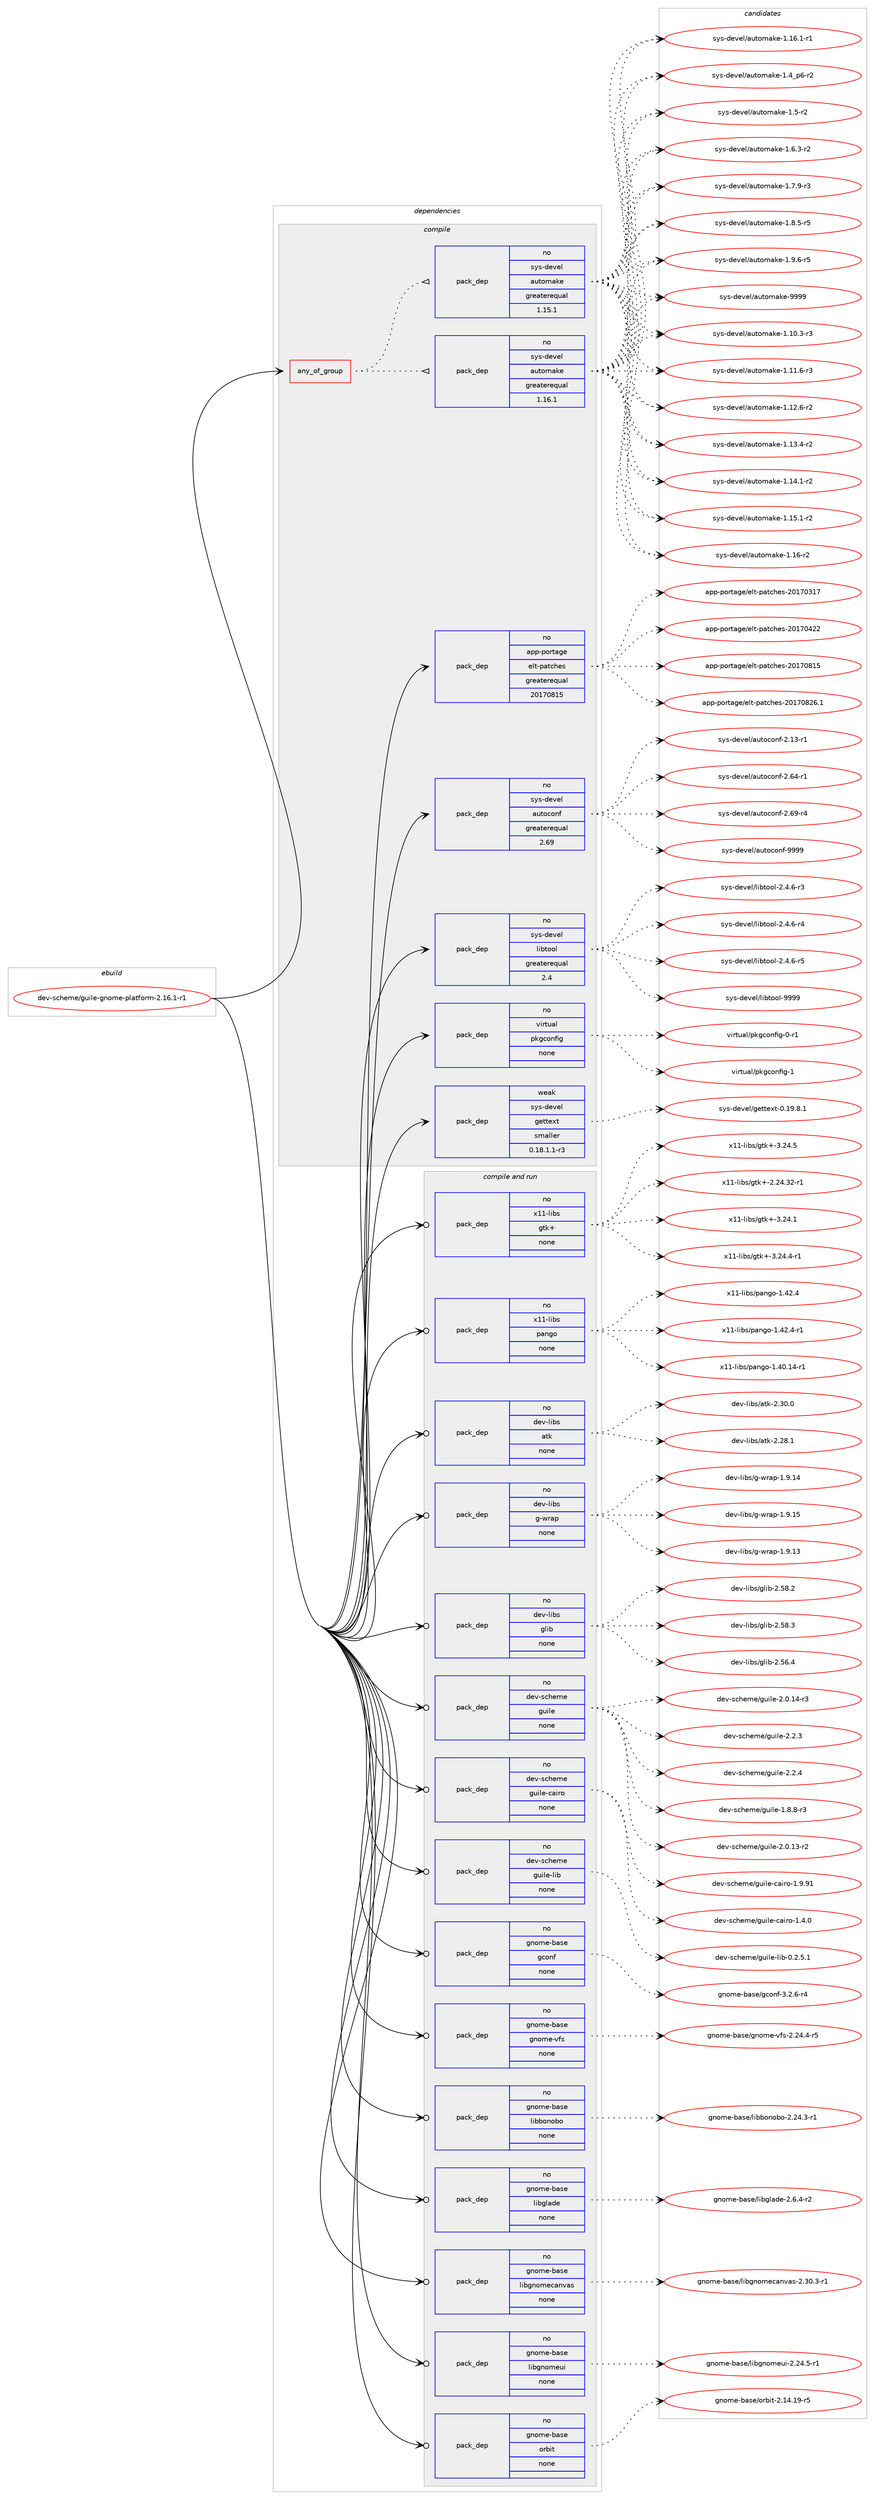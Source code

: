 digraph prolog {

# *************
# Graph options
# *************

newrank=true;
concentrate=true;
compound=true;
graph [rankdir=LR,fontname=Helvetica,fontsize=10,ranksep=1.5];#, ranksep=2.5, nodesep=0.2];
edge  [arrowhead=vee];
node  [fontname=Helvetica,fontsize=10];

# **********
# The ebuild
# **********

subgraph cluster_leftcol {
color=gray;
rank=same;
label=<<i>ebuild</i>>;
id [label="dev-scheme/guile-gnome-platform-2.16.1-r1", color=red, width=4, href="../dev-scheme/guile-gnome-platform-2.16.1-r1.svg"];
}

# ****************
# The dependencies
# ****************

subgraph cluster_midcol {
color=gray;
label=<<i>dependencies</i>>;
subgraph cluster_compile {
fillcolor="#eeeeee";
style=filled;
label=<<i>compile</i>>;
subgraph any22959 {
dependency1538605 [label=<<TABLE BORDER="0" CELLBORDER="1" CELLSPACING="0" CELLPADDING="4"><TR><TD CELLPADDING="10">any_of_group</TD></TR></TABLE>>, shape=none, color=red];subgraph pack1092164 {
dependency1538606 [label=<<TABLE BORDER="0" CELLBORDER="1" CELLSPACING="0" CELLPADDING="4" WIDTH="220"><TR><TD ROWSPAN="6" CELLPADDING="30">pack_dep</TD></TR><TR><TD WIDTH="110">no</TD></TR><TR><TD>sys-devel</TD></TR><TR><TD>automake</TD></TR><TR><TD>greaterequal</TD></TR><TR><TD>1.16.1</TD></TR></TABLE>>, shape=none, color=blue];
}
dependency1538605:e -> dependency1538606:w [weight=20,style="dotted",arrowhead="oinv"];
subgraph pack1092165 {
dependency1538607 [label=<<TABLE BORDER="0" CELLBORDER="1" CELLSPACING="0" CELLPADDING="4" WIDTH="220"><TR><TD ROWSPAN="6" CELLPADDING="30">pack_dep</TD></TR><TR><TD WIDTH="110">no</TD></TR><TR><TD>sys-devel</TD></TR><TR><TD>automake</TD></TR><TR><TD>greaterequal</TD></TR><TR><TD>1.15.1</TD></TR></TABLE>>, shape=none, color=blue];
}
dependency1538605:e -> dependency1538607:w [weight=20,style="dotted",arrowhead="oinv"];
}
id:e -> dependency1538605:w [weight=20,style="solid",arrowhead="vee"];
subgraph pack1092166 {
dependency1538608 [label=<<TABLE BORDER="0" CELLBORDER="1" CELLSPACING="0" CELLPADDING="4" WIDTH="220"><TR><TD ROWSPAN="6" CELLPADDING="30">pack_dep</TD></TR><TR><TD WIDTH="110">no</TD></TR><TR><TD>app-portage</TD></TR><TR><TD>elt-patches</TD></TR><TR><TD>greaterequal</TD></TR><TR><TD>20170815</TD></TR></TABLE>>, shape=none, color=blue];
}
id:e -> dependency1538608:w [weight=20,style="solid",arrowhead="vee"];
subgraph pack1092167 {
dependency1538609 [label=<<TABLE BORDER="0" CELLBORDER="1" CELLSPACING="0" CELLPADDING="4" WIDTH="220"><TR><TD ROWSPAN="6" CELLPADDING="30">pack_dep</TD></TR><TR><TD WIDTH="110">no</TD></TR><TR><TD>sys-devel</TD></TR><TR><TD>autoconf</TD></TR><TR><TD>greaterequal</TD></TR><TR><TD>2.69</TD></TR></TABLE>>, shape=none, color=blue];
}
id:e -> dependency1538609:w [weight=20,style="solid",arrowhead="vee"];
subgraph pack1092168 {
dependency1538610 [label=<<TABLE BORDER="0" CELLBORDER="1" CELLSPACING="0" CELLPADDING="4" WIDTH="220"><TR><TD ROWSPAN="6" CELLPADDING="30">pack_dep</TD></TR><TR><TD WIDTH="110">no</TD></TR><TR><TD>sys-devel</TD></TR><TR><TD>libtool</TD></TR><TR><TD>greaterequal</TD></TR><TR><TD>2.4</TD></TR></TABLE>>, shape=none, color=blue];
}
id:e -> dependency1538610:w [weight=20,style="solid",arrowhead="vee"];
subgraph pack1092169 {
dependency1538611 [label=<<TABLE BORDER="0" CELLBORDER="1" CELLSPACING="0" CELLPADDING="4" WIDTH="220"><TR><TD ROWSPAN="6" CELLPADDING="30">pack_dep</TD></TR><TR><TD WIDTH="110">no</TD></TR><TR><TD>virtual</TD></TR><TR><TD>pkgconfig</TD></TR><TR><TD>none</TD></TR><TR><TD></TD></TR></TABLE>>, shape=none, color=blue];
}
id:e -> dependency1538611:w [weight=20,style="solid",arrowhead="vee"];
subgraph pack1092170 {
dependency1538612 [label=<<TABLE BORDER="0" CELLBORDER="1" CELLSPACING="0" CELLPADDING="4" WIDTH="220"><TR><TD ROWSPAN="6" CELLPADDING="30">pack_dep</TD></TR><TR><TD WIDTH="110">weak</TD></TR><TR><TD>sys-devel</TD></TR><TR><TD>gettext</TD></TR><TR><TD>smaller</TD></TR><TR><TD>0.18.1.1-r3</TD></TR></TABLE>>, shape=none, color=blue];
}
id:e -> dependency1538612:w [weight=20,style="solid",arrowhead="vee"];
}
subgraph cluster_compileandrun {
fillcolor="#eeeeee";
style=filled;
label=<<i>compile and run</i>>;
subgraph pack1092171 {
dependency1538613 [label=<<TABLE BORDER="0" CELLBORDER="1" CELLSPACING="0" CELLPADDING="4" WIDTH="220"><TR><TD ROWSPAN="6" CELLPADDING="30">pack_dep</TD></TR><TR><TD WIDTH="110">no</TD></TR><TR><TD>dev-libs</TD></TR><TR><TD>atk</TD></TR><TR><TD>none</TD></TR><TR><TD></TD></TR></TABLE>>, shape=none, color=blue];
}
id:e -> dependency1538613:w [weight=20,style="solid",arrowhead="odotvee"];
subgraph pack1092172 {
dependency1538614 [label=<<TABLE BORDER="0" CELLBORDER="1" CELLSPACING="0" CELLPADDING="4" WIDTH="220"><TR><TD ROWSPAN="6" CELLPADDING="30">pack_dep</TD></TR><TR><TD WIDTH="110">no</TD></TR><TR><TD>dev-libs</TD></TR><TR><TD>g-wrap</TD></TR><TR><TD>none</TD></TR><TR><TD></TD></TR></TABLE>>, shape=none, color=blue];
}
id:e -> dependency1538614:w [weight=20,style="solid",arrowhead="odotvee"];
subgraph pack1092173 {
dependency1538615 [label=<<TABLE BORDER="0" CELLBORDER="1" CELLSPACING="0" CELLPADDING="4" WIDTH="220"><TR><TD ROWSPAN="6" CELLPADDING="30">pack_dep</TD></TR><TR><TD WIDTH="110">no</TD></TR><TR><TD>dev-libs</TD></TR><TR><TD>glib</TD></TR><TR><TD>none</TD></TR><TR><TD></TD></TR></TABLE>>, shape=none, color=blue];
}
id:e -> dependency1538615:w [weight=20,style="solid",arrowhead="odotvee"];
subgraph pack1092174 {
dependency1538616 [label=<<TABLE BORDER="0" CELLBORDER="1" CELLSPACING="0" CELLPADDING="4" WIDTH="220"><TR><TD ROWSPAN="6" CELLPADDING="30">pack_dep</TD></TR><TR><TD WIDTH="110">no</TD></TR><TR><TD>dev-scheme</TD></TR><TR><TD>guile</TD></TR><TR><TD>none</TD></TR><TR><TD></TD></TR></TABLE>>, shape=none, color=blue];
}
id:e -> dependency1538616:w [weight=20,style="solid",arrowhead="odotvee"];
subgraph pack1092175 {
dependency1538617 [label=<<TABLE BORDER="0" CELLBORDER="1" CELLSPACING="0" CELLPADDING="4" WIDTH="220"><TR><TD ROWSPAN="6" CELLPADDING="30">pack_dep</TD></TR><TR><TD WIDTH="110">no</TD></TR><TR><TD>dev-scheme</TD></TR><TR><TD>guile-cairo</TD></TR><TR><TD>none</TD></TR><TR><TD></TD></TR></TABLE>>, shape=none, color=blue];
}
id:e -> dependency1538617:w [weight=20,style="solid",arrowhead="odotvee"];
subgraph pack1092176 {
dependency1538618 [label=<<TABLE BORDER="0" CELLBORDER="1" CELLSPACING="0" CELLPADDING="4" WIDTH="220"><TR><TD ROWSPAN="6" CELLPADDING="30">pack_dep</TD></TR><TR><TD WIDTH="110">no</TD></TR><TR><TD>dev-scheme</TD></TR><TR><TD>guile-lib</TD></TR><TR><TD>none</TD></TR><TR><TD></TD></TR></TABLE>>, shape=none, color=blue];
}
id:e -> dependency1538618:w [weight=20,style="solid",arrowhead="odotvee"];
subgraph pack1092177 {
dependency1538619 [label=<<TABLE BORDER="0" CELLBORDER="1" CELLSPACING="0" CELLPADDING="4" WIDTH="220"><TR><TD ROWSPAN="6" CELLPADDING="30">pack_dep</TD></TR><TR><TD WIDTH="110">no</TD></TR><TR><TD>gnome-base</TD></TR><TR><TD>gconf</TD></TR><TR><TD>none</TD></TR><TR><TD></TD></TR></TABLE>>, shape=none, color=blue];
}
id:e -> dependency1538619:w [weight=20,style="solid",arrowhead="odotvee"];
subgraph pack1092178 {
dependency1538620 [label=<<TABLE BORDER="0" CELLBORDER="1" CELLSPACING="0" CELLPADDING="4" WIDTH="220"><TR><TD ROWSPAN="6" CELLPADDING="30">pack_dep</TD></TR><TR><TD WIDTH="110">no</TD></TR><TR><TD>gnome-base</TD></TR><TR><TD>gnome-vfs</TD></TR><TR><TD>none</TD></TR><TR><TD></TD></TR></TABLE>>, shape=none, color=blue];
}
id:e -> dependency1538620:w [weight=20,style="solid",arrowhead="odotvee"];
subgraph pack1092179 {
dependency1538621 [label=<<TABLE BORDER="0" CELLBORDER="1" CELLSPACING="0" CELLPADDING="4" WIDTH="220"><TR><TD ROWSPAN="6" CELLPADDING="30">pack_dep</TD></TR><TR><TD WIDTH="110">no</TD></TR><TR><TD>gnome-base</TD></TR><TR><TD>libbonobo</TD></TR><TR><TD>none</TD></TR><TR><TD></TD></TR></TABLE>>, shape=none, color=blue];
}
id:e -> dependency1538621:w [weight=20,style="solid",arrowhead="odotvee"];
subgraph pack1092180 {
dependency1538622 [label=<<TABLE BORDER="0" CELLBORDER="1" CELLSPACING="0" CELLPADDING="4" WIDTH="220"><TR><TD ROWSPAN="6" CELLPADDING="30">pack_dep</TD></TR><TR><TD WIDTH="110">no</TD></TR><TR><TD>gnome-base</TD></TR><TR><TD>libglade</TD></TR><TR><TD>none</TD></TR><TR><TD></TD></TR></TABLE>>, shape=none, color=blue];
}
id:e -> dependency1538622:w [weight=20,style="solid",arrowhead="odotvee"];
subgraph pack1092181 {
dependency1538623 [label=<<TABLE BORDER="0" CELLBORDER="1" CELLSPACING="0" CELLPADDING="4" WIDTH="220"><TR><TD ROWSPAN="6" CELLPADDING="30">pack_dep</TD></TR><TR><TD WIDTH="110">no</TD></TR><TR><TD>gnome-base</TD></TR><TR><TD>libgnomecanvas</TD></TR><TR><TD>none</TD></TR><TR><TD></TD></TR></TABLE>>, shape=none, color=blue];
}
id:e -> dependency1538623:w [weight=20,style="solid",arrowhead="odotvee"];
subgraph pack1092182 {
dependency1538624 [label=<<TABLE BORDER="0" CELLBORDER="1" CELLSPACING="0" CELLPADDING="4" WIDTH="220"><TR><TD ROWSPAN="6" CELLPADDING="30">pack_dep</TD></TR><TR><TD WIDTH="110">no</TD></TR><TR><TD>gnome-base</TD></TR><TR><TD>libgnomeui</TD></TR><TR><TD>none</TD></TR><TR><TD></TD></TR></TABLE>>, shape=none, color=blue];
}
id:e -> dependency1538624:w [weight=20,style="solid",arrowhead="odotvee"];
subgraph pack1092183 {
dependency1538625 [label=<<TABLE BORDER="0" CELLBORDER="1" CELLSPACING="0" CELLPADDING="4" WIDTH="220"><TR><TD ROWSPAN="6" CELLPADDING="30">pack_dep</TD></TR><TR><TD WIDTH="110">no</TD></TR><TR><TD>gnome-base</TD></TR><TR><TD>orbit</TD></TR><TR><TD>none</TD></TR><TR><TD></TD></TR></TABLE>>, shape=none, color=blue];
}
id:e -> dependency1538625:w [weight=20,style="solid",arrowhead="odotvee"];
subgraph pack1092184 {
dependency1538626 [label=<<TABLE BORDER="0" CELLBORDER="1" CELLSPACING="0" CELLPADDING="4" WIDTH="220"><TR><TD ROWSPAN="6" CELLPADDING="30">pack_dep</TD></TR><TR><TD WIDTH="110">no</TD></TR><TR><TD>x11-libs</TD></TR><TR><TD>gtk+</TD></TR><TR><TD>none</TD></TR><TR><TD></TD></TR></TABLE>>, shape=none, color=blue];
}
id:e -> dependency1538626:w [weight=20,style="solid",arrowhead="odotvee"];
subgraph pack1092185 {
dependency1538627 [label=<<TABLE BORDER="0" CELLBORDER="1" CELLSPACING="0" CELLPADDING="4" WIDTH="220"><TR><TD ROWSPAN="6" CELLPADDING="30">pack_dep</TD></TR><TR><TD WIDTH="110">no</TD></TR><TR><TD>x11-libs</TD></TR><TR><TD>pango</TD></TR><TR><TD>none</TD></TR><TR><TD></TD></TR></TABLE>>, shape=none, color=blue];
}
id:e -> dependency1538627:w [weight=20,style="solid",arrowhead="odotvee"];
}
subgraph cluster_run {
fillcolor="#eeeeee";
style=filled;
label=<<i>run</i>>;
}
}

# **************
# The candidates
# **************

subgraph cluster_choices {
rank=same;
color=gray;
label=<<i>candidates</i>>;

subgraph choice1092164 {
color=black;
nodesep=1;
choice11512111545100101118101108479711711611110997107101454946494846514511451 [label="sys-devel/automake-1.10.3-r3", color=red, width=4,href="../sys-devel/automake-1.10.3-r3.svg"];
choice11512111545100101118101108479711711611110997107101454946494946544511451 [label="sys-devel/automake-1.11.6-r3", color=red, width=4,href="../sys-devel/automake-1.11.6-r3.svg"];
choice11512111545100101118101108479711711611110997107101454946495046544511450 [label="sys-devel/automake-1.12.6-r2", color=red, width=4,href="../sys-devel/automake-1.12.6-r2.svg"];
choice11512111545100101118101108479711711611110997107101454946495146524511450 [label="sys-devel/automake-1.13.4-r2", color=red, width=4,href="../sys-devel/automake-1.13.4-r2.svg"];
choice11512111545100101118101108479711711611110997107101454946495246494511450 [label="sys-devel/automake-1.14.1-r2", color=red, width=4,href="../sys-devel/automake-1.14.1-r2.svg"];
choice11512111545100101118101108479711711611110997107101454946495346494511450 [label="sys-devel/automake-1.15.1-r2", color=red, width=4,href="../sys-devel/automake-1.15.1-r2.svg"];
choice1151211154510010111810110847971171161111099710710145494649544511450 [label="sys-devel/automake-1.16-r2", color=red, width=4,href="../sys-devel/automake-1.16-r2.svg"];
choice11512111545100101118101108479711711611110997107101454946495446494511449 [label="sys-devel/automake-1.16.1-r1", color=red, width=4,href="../sys-devel/automake-1.16.1-r1.svg"];
choice115121115451001011181011084797117116111109971071014549465295112544511450 [label="sys-devel/automake-1.4_p6-r2", color=red, width=4,href="../sys-devel/automake-1.4_p6-r2.svg"];
choice11512111545100101118101108479711711611110997107101454946534511450 [label="sys-devel/automake-1.5-r2", color=red, width=4,href="../sys-devel/automake-1.5-r2.svg"];
choice115121115451001011181011084797117116111109971071014549465446514511450 [label="sys-devel/automake-1.6.3-r2", color=red, width=4,href="../sys-devel/automake-1.6.3-r2.svg"];
choice115121115451001011181011084797117116111109971071014549465546574511451 [label="sys-devel/automake-1.7.9-r3", color=red, width=4,href="../sys-devel/automake-1.7.9-r3.svg"];
choice115121115451001011181011084797117116111109971071014549465646534511453 [label="sys-devel/automake-1.8.5-r5", color=red, width=4,href="../sys-devel/automake-1.8.5-r5.svg"];
choice115121115451001011181011084797117116111109971071014549465746544511453 [label="sys-devel/automake-1.9.6-r5", color=red, width=4,href="../sys-devel/automake-1.9.6-r5.svg"];
choice115121115451001011181011084797117116111109971071014557575757 [label="sys-devel/automake-9999", color=red, width=4,href="../sys-devel/automake-9999.svg"];
dependency1538606:e -> choice11512111545100101118101108479711711611110997107101454946494846514511451:w [style=dotted,weight="100"];
dependency1538606:e -> choice11512111545100101118101108479711711611110997107101454946494946544511451:w [style=dotted,weight="100"];
dependency1538606:e -> choice11512111545100101118101108479711711611110997107101454946495046544511450:w [style=dotted,weight="100"];
dependency1538606:e -> choice11512111545100101118101108479711711611110997107101454946495146524511450:w [style=dotted,weight="100"];
dependency1538606:e -> choice11512111545100101118101108479711711611110997107101454946495246494511450:w [style=dotted,weight="100"];
dependency1538606:e -> choice11512111545100101118101108479711711611110997107101454946495346494511450:w [style=dotted,weight="100"];
dependency1538606:e -> choice1151211154510010111810110847971171161111099710710145494649544511450:w [style=dotted,weight="100"];
dependency1538606:e -> choice11512111545100101118101108479711711611110997107101454946495446494511449:w [style=dotted,weight="100"];
dependency1538606:e -> choice115121115451001011181011084797117116111109971071014549465295112544511450:w [style=dotted,weight="100"];
dependency1538606:e -> choice11512111545100101118101108479711711611110997107101454946534511450:w [style=dotted,weight="100"];
dependency1538606:e -> choice115121115451001011181011084797117116111109971071014549465446514511450:w [style=dotted,weight="100"];
dependency1538606:e -> choice115121115451001011181011084797117116111109971071014549465546574511451:w [style=dotted,weight="100"];
dependency1538606:e -> choice115121115451001011181011084797117116111109971071014549465646534511453:w [style=dotted,weight="100"];
dependency1538606:e -> choice115121115451001011181011084797117116111109971071014549465746544511453:w [style=dotted,weight="100"];
dependency1538606:e -> choice115121115451001011181011084797117116111109971071014557575757:w [style=dotted,weight="100"];
}
subgraph choice1092165 {
color=black;
nodesep=1;
choice11512111545100101118101108479711711611110997107101454946494846514511451 [label="sys-devel/automake-1.10.3-r3", color=red, width=4,href="../sys-devel/automake-1.10.3-r3.svg"];
choice11512111545100101118101108479711711611110997107101454946494946544511451 [label="sys-devel/automake-1.11.6-r3", color=red, width=4,href="../sys-devel/automake-1.11.6-r3.svg"];
choice11512111545100101118101108479711711611110997107101454946495046544511450 [label="sys-devel/automake-1.12.6-r2", color=red, width=4,href="../sys-devel/automake-1.12.6-r2.svg"];
choice11512111545100101118101108479711711611110997107101454946495146524511450 [label="sys-devel/automake-1.13.4-r2", color=red, width=4,href="../sys-devel/automake-1.13.4-r2.svg"];
choice11512111545100101118101108479711711611110997107101454946495246494511450 [label="sys-devel/automake-1.14.1-r2", color=red, width=4,href="../sys-devel/automake-1.14.1-r2.svg"];
choice11512111545100101118101108479711711611110997107101454946495346494511450 [label="sys-devel/automake-1.15.1-r2", color=red, width=4,href="../sys-devel/automake-1.15.1-r2.svg"];
choice1151211154510010111810110847971171161111099710710145494649544511450 [label="sys-devel/automake-1.16-r2", color=red, width=4,href="../sys-devel/automake-1.16-r2.svg"];
choice11512111545100101118101108479711711611110997107101454946495446494511449 [label="sys-devel/automake-1.16.1-r1", color=red, width=4,href="../sys-devel/automake-1.16.1-r1.svg"];
choice115121115451001011181011084797117116111109971071014549465295112544511450 [label="sys-devel/automake-1.4_p6-r2", color=red, width=4,href="../sys-devel/automake-1.4_p6-r2.svg"];
choice11512111545100101118101108479711711611110997107101454946534511450 [label="sys-devel/automake-1.5-r2", color=red, width=4,href="../sys-devel/automake-1.5-r2.svg"];
choice115121115451001011181011084797117116111109971071014549465446514511450 [label="sys-devel/automake-1.6.3-r2", color=red, width=4,href="../sys-devel/automake-1.6.3-r2.svg"];
choice115121115451001011181011084797117116111109971071014549465546574511451 [label="sys-devel/automake-1.7.9-r3", color=red, width=4,href="../sys-devel/automake-1.7.9-r3.svg"];
choice115121115451001011181011084797117116111109971071014549465646534511453 [label="sys-devel/automake-1.8.5-r5", color=red, width=4,href="../sys-devel/automake-1.8.5-r5.svg"];
choice115121115451001011181011084797117116111109971071014549465746544511453 [label="sys-devel/automake-1.9.6-r5", color=red, width=4,href="../sys-devel/automake-1.9.6-r5.svg"];
choice115121115451001011181011084797117116111109971071014557575757 [label="sys-devel/automake-9999", color=red, width=4,href="../sys-devel/automake-9999.svg"];
dependency1538607:e -> choice11512111545100101118101108479711711611110997107101454946494846514511451:w [style=dotted,weight="100"];
dependency1538607:e -> choice11512111545100101118101108479711711611110997107101454946494946544511451:w [style=dotted,weight="100"];
dependency1538607:e -> choice11512111545100101118101108479711711611110997107101454946495046544511450:w [style=dotted,weight="100"];
dependency1538607:e -> choice11512111545100101118101108479711711611110997107101454946495146524511450:w [style=dotted,weight="100"];
dependency1538607:e -> choice11512111545100101118101108479711711611110997107101454946495246494511450:w [style=dotted,weight="100"];
dependency1538607:e -> choice11512111545100101118101108479711711611110997107101454946495346494511450:w [style=dotted,weight="100"];
dependency1538607:e -> choice1151211154510010111810110847971171161111099710710145494649544511450:w [style=dotted,weight="100"];
dependency1538607:e -> choice11512111545100101118101108479711711611110997107101454946495446494511449:w [style=dotted,weight="100"];
dependency1538607:e -> choice115121115451001011181011084797117116111109971071014549465295112544511450:w [style=dotted,weight="100"];
dependency1538607:e -> choice11512111545100101118101108479711711611110997107101454946534511450:w [style=dotted,weight="100"];
dependency1538607:e -> choice115121115451001011181011084797117116111109971071014549465446514511450:w [style=dotted,weight="100"];
dependency1538607:e -> choice115121115451001011181011084797117116111109971071014549465546574511451:w [style=dotted,weight="100"];
dependency1538607:e -> choice115121115451001011181011084797117116111109971071014549465646534511453:w [style=dotted,weight="100"];
dependency1538607:e -> choice115121115451001011181011084797117116111109971071014549465746544511453:w [style=dotted,weight="100"];
dependency1538607:e -> choice115121115451001011181011084797117116111109971071014557575757:w [style=dotted,weight="100"];
}
subgraph choice1092166 {
color=black;
nodesep=1;
choice97112112451121111141169710310147101108116451129711699104101115455048495548514955 [label="app-portage/elt-patches-20170317", color=red, width=4,href="../app-portage/elt-patches-20170317.svg"];
choice97112112451121111141169710310147101108116451129711699104101115455048495548525050 [label="app-portage/elt-patches-20170422", color=red, width=4,href="../app-portage/elt-patches-20170422.svg"];
choice97112112451121111141169710310147101108116451129711699104101115455048495548564953 [label="app-portage/elt-patches-20170815", color=red, width=4,href="../app-portage/elt-patches-20170815.svg"];
choice971121124511211111411697103101471011081164511297116991041011154550484955485650544649 [label="app-portage/elt-patches-20170826.1", color=red, width=4,href="../app-portage/elt-patches-20170826.1.svg"];
dependency1538608:e -> choice97112112451121111141169710310147101108116451129711699104101115455048495548514955:w [style=dotted,weight="100"];
dependency1538608:e -> choice97112112451121111141169710310147101108116451129711699104101115455048495548525050:w [style=dotted,weight="100"];
dependency1538608:e -> choice97112112451121111141169710310147101108116451129711699104101115455048495548564953:w [style=dotted,weight="100"];
dependency1538608:e -> choice971121124511211111411697103101471011081164511297116991041011154550484955485650544649:w [style=dotted,weight="100"];
}
subgraph choice1092167 {
color=black;
nodesep=1;
choice1151211154510010111810110847971171161119911111010245504649514511449 [label="sys-devel/autoconf-2.13-r1", color=red, width=4,href="../sys-devel/autoconf-2.13-r1.svg"];
choice1151211154510010111810110847971171161119911111010245504654524511449 [label="sys-devel/autoconf-2.64-r1", color=red, width=4,href="../sys-devel/autoconf-2.64-r1.svg"];
choice1151211154510010111810110847971171161119911111010245504654574511452 [label="sys-devel/autoconf-2.69-r4", color=red, width=4,href="../sys-devel/autoconf-2.69-r4.svg"];
choice115121115451001011181011084797117116111991111101024557575757 [label="sys-devel/autoconf-9999", color=red, width=4,href="../sys-devel/autoconf-9999.svg"];
dependency1538609:e -> choice1151211154510010111810110847971171161119911111010245504649514511449:w [style=dotted,weight="100"];
dependency1538609:e -> choice1151211154510010111810110847971171161119911111010245504654524511449:w [style=dotted,weight="100"];
dependency1538609:e -> choice1151211154510010111810110847971171161119911111010245504654574511452:w [style=dotted,weight="100"];
dependency1538609:e -> choice115121115451001011181011084797117116111991111101024557575757:w [style=dotted,weight="100"];
}
subgraph choice1092168 {
color=black;
nodesep=1;
choice1151211154510010111810110847108105981161111111084550465246544511451 [label="sys-devel/libtool-2.4.6-r3", color=red, width=4,href="../sys-devel/libtool-2.4.6-r3.svg"];
choice1151211154510010111810110847108105981161111111084550465246544511452 [label="sys-devel/libtool-2.4.6-r4", color=red, width=4,href="../sys-devel/libtool-2.4.6-r4.svg"];
choice1151211154510010111810110847108105981161111111084550465246544511453 [label="sys-devel/libtool-2.4.6-r5", color=red, width=4,href="../sys-devel/libtool-2.4.6-r5.svg"];
choice1151211154510010111810110847108105981161111111084557575757 [label="sys-devel/libtool-9999", color=red, width=4,href="../sys-devel/libtool-9999.svg"];
dependency1538610:e -> choice1151211154510010111810110847108105981161111111084550465246544511451:w [style=dotted,weight="100"];
dependency1538610:e -> choice1151211154510010111810110847108105981161111111084550465246544511452:w [style=dotted,weight="100"];
dependency1538610:e -> choice1151211154510010111810110847108105981161111111084550465246544511453:w [style=dotted,weight="100"];
dependency1538610:e -> choice1151211154510010111810110847108105981161111111084557575757:w [style=dotted,weight="100"];
}
subgraph choice1092169 {
color=black;
nodesep=1;
choice11810511411611797108471121071039911111010210510345484511449 [label="virtual/pkgconfig-0-r1", color=red, width=4,href="../virtual/pkgconfig-0-r1.svg"];
choice1181051141161179710847112107103991111101021051034549 [label="virtual/pkgconfig-1", color=red, width=4,href="../virtual/pkgconfig-1.svg"];
dependency1538611:e -> choice11810511411611797108471121071039911111010210510345484511449:w [style=dotted,weight="100"];
dependency1538611:e -> choice1181051141161179710847112107103991111101021051034549:w [style=dotted,weight="100"];
}
subgraph choice1092170 {
color=black;
nodesep=1;
choice1151211154510010111810110847103101116116101120116454846495746564649 [label="sys-devel/gettext-0.19.8.1", color=red, width=4,href="../sys-devel/gettext-0.19.8.1.svg"];
dependency1538612:e -> choice1151211154510010111810110847103101116116101120116454846495746564649:w [style=dotted,weight="100"];
}
subgraph choice1092171 {
color=black;
nodesep=1;
choice1001011184510810598115479711610745504650564649 [label="dev-libs/atk-2.28.1", color=red, width=4,href="../dev-libs/atk-2.28.1.svg"];
choice1001011184510810598115479711610745504651484648 [label="dev-libs/atk-2.30.0", color=red, width=4,href="../dev-libs/atk-2.30.0.svg"];
dependency1538613:e -> choice1001011184510810598115479711610745504650564649:w [style=dotted,weight="100"];
dependency1538613:e -> choice1001011184510810598115479711610745504651484648:w [style=dotted,weight="100"];
}
subgraph choice1092172 {
color=black;
nodesep=1;
choice100101118451081059811547103451191149711245494657464951 [label="dev-libs/g-wrap-1.9.13", color=red, width=4,href="../dev-libs/g-wrap-1.9.13.svg"];
choice100101118451081059811547103451191149711245494657464952 [label="dev-libs/g-wrap-1.9.14", color=red, width=4,href="../dev-libs/g-wrap-1.9.14.svg"];
choice100101118451081059811547103451191149711245494657464953 [label="dev-libs/g-wrap-1.9.15", color=red, width=4,href="../dev-libs/g-wrap-1.9.15.svg"];
dependency1538614:e -> choice100101118451081059811547103451191149711245494657464951:w [style=dotted,weight="100"];
dependency1538614:e -> choice100101118451081059811547103451191149711245494657464952:w [style=dotted,weight="100"];
dependency1538614:e -> choice100101118451081059811547103451191149711245494657464953:w [style=dotted,weight="100"];
}
subgraph choice1092173 {
color=black;
nodesep=1;
choice1001011184510810598115471031081059845504653544652 [label="dev-libs/glib-2.56.4", color=red, width=4,href="../dev-libs/glib-2.56.4.svg"];
choice1001011184510810598115471031081059845504653564650 [label="dev-libs/glib-2.58.2", color=red, width=4,href="../dev-libs/glib-2.58.2.svg"];
choice1001011184510810598115471031081059845504653564651 [label="dev-libs/glib-2.58.3", color=red, width=4,href="../dev-libs/glib-2.58.3.svg"];
dependency1538615:e -> choice1001011184510810598115471031081059845504653544652:w [style=dotted,weight="100"];
dependency1538615:e -> choice1001011184510810598115471031081059845504653564650:w [style=dotted,weight="100"];
dependency1538615:e -> choice1001011184510810598115471031081059845504653564651:w [style=dotted,weight="100"];
}
subgraph choice1092174 {
color=black;
nodesep=1;
choice1001011184511599104101109101471031171051081014549465646564511451 [label="dev-scheme/guile-1.8.8-r3", color=red, width=4,href="../dev-scheme/guile-1.8.8-r3.svg"];
choice100101118451159910410110910147103117105108101455046484649514511450 [label="dev-scheme/guile-2.0.13-r2", color=red, width=4,href="../dev-scheme/guile-2.0.13-r2.svg"];
choice100101118451159910410110910147103117105108101455046484649524511451 [label="dev-scheme/guile-2.0.14-r3", color=red, width=4,href="../dev-scheme/guile-2.0.14-r3.svg"];
choice100101118451159910410110910147103117105108101455046504651 [label="dev-scheme/guile-2.2.3", color=red, width=4,href="../dev-scheme/guile-2.2.3.svg"];
choice100101118451159910410110910147103117105108101455046504652 [label="dev-scheme/guile-2.2.4", color=red, width=4,href="../dev-scheme/guile-2.2.4.svg"];
dependency1538616:e -> choice1001011184511599104101109101471031171051081014549465646564511451:w [style=dotted,weight="100"];
dependency1538616:e -> choice100101118451159910410110910147103117105108101455046484649514511450:w [style=dotted,weight="100"];
dependency1538616:e -> choice100101118451159910410110910147103117105108101455046484649524511451:w [style=dotted,weight="100"];
dependency1538616:e -> choice100101118451159910410110910147103117105108101455046504651:w [style=dotted,weight="100"];
dependency1538616:e -> choice100101118451159910410110910147103117105108101455046504652:w [style=dotted,weight="100"];
}
subgraph choice1092175 {
color=black;
nodesep=1;
choice100101118451159910410110910147103117105108101459997105114111454946524648 [label="dev-scheme/guile-cairo-1.4.0", color=red, width=4,href="../dev-scheme/guile-cairo-1.4.0.svg"];
choice10010111845115991041011091014710311710510810145999710511411145494657465749 [label="dev-scheme/guile-cairo-1.9.91", color=red, width=4,href="../dev-scheme/guile-cairo-1.9.91.svg"];
dependency1538617:e -> choice100101118451159910410110910147103117105108101459997105114111454946524648:w [style=dotted,weight="100"];
dependency1538617:e -> choice10010111845115991041011091014710311710510810145999710511411145494657465749:w [style=dotted,weight="100"];
}
subgraph choice1092176 {
color=black;
nodesep=1;
choice10010111845115991041011091014710311710510810145108105984548465046534649 [label="dev-scheme/guile-lib-0.2.5.1", color=red, width=4,href="../dev-scheme/guile-lib-0.2.5.1.svg"];
dependency1538618:e -> choice10010111845115991041011091014710311710510810145108105984548465046534649:w [style=dotted,weight="100"];
}
subgraph choice1092177 {
color=black;
nodesep=1;
choice10311011110910145989711510147103991111101024551465046544511452 [label="gnome-base/gconf-3.2.6-r4", color=red, width=4,href="../gnome-base/gconf-3.2.6-r4.svg"];
dependency1538619:e -> choice10311011110910145989711510147103991111101024551465046544511452:w [style=dotted,weight="100"];
}
subgraph choice1092178 {
color=black;
nodesep=1;
choice1031101111091014598971151014710311011110910145118102115455046505246524511453 [label="gnome-base/gnome-vfs-2.24.4-r5", color=red, width=4,href="../gnome-base/gnome-vfs-2.24.4-r5.svg"];
dependency1538620:e -> choice1031101111091014598971151014710311011110910145118102115455046505246524511453:w [style=dotted,weight="100"];
}
subgraph choice1092179 {
color=black;
nodesep=1;
choice10311011110910145989711510147108105989811111011198111455046505246514511449 [label="gnome-base/libbonobo-2.24.3-r1", color=red, width=4,href="../gnome-base/libbonobo-2.24.3-r1.svg"];
dependency1538621:e -> choice10311011110910145989711510147108105989811111011198111455046505246514511449:w [style=dotted,weight="100"];
}
subgraph choice1092180 {
color=black;
nodesep=1;
choice1031101111091014598971151014710810598103108971001014550465446524511450 [label="gnome-base/libglade-2.6.4-r2", color=red, width=4,href="../gnome-base/libglade-2.6.4-r2.svg"];
dependency1538622:e -> choice1031101111091014598971151014710810598103108971001014550465446524511450:w [style=dotted,weight="100"];
}
subgraph choice1092181 {
color=black;
nodesep=1;
choice1031101111091014598971151014710810598103110111109101999711011897115455046514846514511449 [label="gnome-base/libgnomecanvas-2.30.3-r1", color=red, width=4,href="../gnome-base/libgnomecanvas-2.30.3-r1.svg"];
dependency1538623:e -> choice1031101111091014598971151014710810598103110111109101999711011897115455046514846514511449:w [style=dotted,weight="100"];
}
subgraph choice1092182 {
color=black;
nodesep=1;
choice1031101111091014598971151014710810598103110111109101117105455046505246534511449 [label="gnome-base/libgnomeui-2.24.5-r1", color=red, width=4,href="../gnome-base/libgnomeui-2.24.5-r1.svg"];
dependency1538624:e -> choice1031101111091014598971151014710810598103110111109101117105455046505246534511449:w [style=dotted,weight="100"];
}
subgraph choice1092183 {
color=black;
nodesep=1;
choice103110111109101459897115101471111149810511645504649524649574511453 [label="gnome-base/orbit-2.14.19-r5", color=red, width=4,href="../gnome-base/orbit-2.14.19-r5.svg"];
dependency1538625:e -> choice103110111109101459897115101471111149810511645504649524649574511453:w [style=dotted,weight="100"];
}
subgraph choice1092184 {
color=black;
nodesep=1;
choice12049494510810598115471031161074345504650524651504511449 [label="x11-libs/gtk+-2.24.32-r1", color=red, width=4,href="../x11-libs/gtk+-2.24.32-r1.svg"];
choice12049494510810598115471031161074345514650524649 [label="x11-libs/gtk+-3.24.1", color=red, width=4,href="../x11-libs/gtk+-3.24.1.svg"];
choice120494945108105981154710311610743455146505246524511449 [label="x11-libs/gtk+-3.24.4-r1", color=red, width=4,href="../x11-libs/gtk+-3.24.4-r1.svg"];
choice12049494510810598115471031161074345514650524653 [label="x11-libs/gtk+-3.24.5", color=red, width=4,href="../x11-libs/gtk+-3.24.5.svg"];
dependency1538626:e -> choice12049494510810598115471031161074345504650524651504511449:w [style=dotted,weight="100"];
dependency1538626:e -> choice12049494510810598115471031161074345514650524649:w [style=dotted,weight="100"];
dependency1538626:e -> choice120494945108105981154710311610743455146505246524511449:w [style=dotted,weight="100"];
dependency1538626:e -> choice12049494510810598115471031161074345514650524653:w [style=dotted,weight="100"];
}
subgraph choice1092185 {
color=black;
nodesep=1;
choice12049494510810598115471129711010311145494652484649524511449 [label="x11-libs/pango-1.40.14-r1", color=red, width=4,href="../x11-libs/pango-1.40.14-r1.svg"];
choice12049494510810598115471129711010311145494652504652 [label="x11-libs/pango-1.42.4", color=red, width=4,href="../x11-libs/pango-1.42.4.svg"];
choice120494945108105981154711297110103111454946525046524511449 [label="x11-libs/pango-1.42.4-r1", color=red, width=4,href="../x11-libs/pango-1.42.4-r1.svg"];
dependency1538627:e -> choice12049494510810598115471129711010311145494652484649524511449:w [style=dotted,weight="100"];
dependency1538627:e -> choice12049494510810598115471129711010311145494652504652:w [style=dotted,weight="100"];
dependency1538627:e -> choice120494945108105981154711297110103111454946525046524511449:w [style=dotted,weight="100"];
}
}

}
